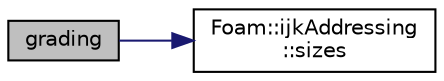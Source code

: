 digraph "grading"
{
  bgcolor="transparent";
  edge [fontname="Helvetica",fontsize="10",labelfontname="Helvetica",labelfontsize="10"];
  node [fontname="Helvetica",fontsize="10",shape=record];
  rankdir="LR";
  Node1 [label="grading",height=0.2,width=0.4,color="black", fillcolor="grey75", style="filled" fontcolor="black"];
  Node1 -> Node2 [color="midnightblue",fontsize="10",style="solid",fontname="Helvetica"];
  Node2 [label="Foam::ijkAddressing\l::sizes",height=0.2,width=0.4,color="black",URL="$classFoam_1_1ijkAddressing.html#a564233682b4ef8bb5748c3abb5705e1e",tooltip="The (i,j,k) addressing dimensions. "];
}
